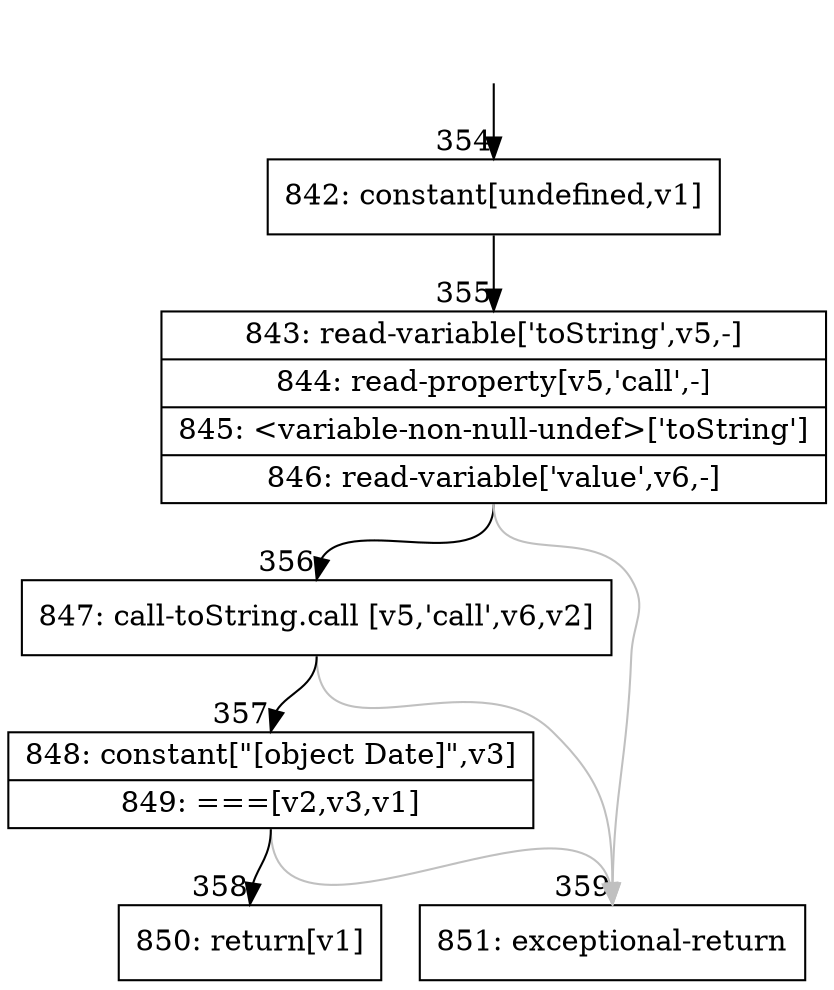 digraph {
rankdir="TD"
BB_entry34[shape=none,label=""];
BB_entry34 -> BB354 [tailport=s, headport=n, headlabel="    354"]
BB354 [shape=record label="{842: constant[undefined,v1]}" ] 
BB354 -> BB355 [tailport=s, headport=n, headlabel="      355"]
BB355 [shape=record label="{843: read-variable['toString',v5,-]|844: read-property[v5,'call',-]|845: \<variable-non-null-undef\>['toString']|846: read-variable['value',v6,-]}" ] 
BB355 -> BB356 [tailport=s, headport=n, headlabel="      356"]
BB355 -> BB359 [tailport=s, headport=n, color=gray, headlabel="      359"]
BB356 [shape=record label="{847: call-toString.call [v5,'call',v6,v2]}" ] 
BB356 -> BB357 [tailport=s, headport=n, headlabel="      357"]
BB356 -> BB359 [tailport=s, headport=n, color=gray]
BB357 [shape=record label="{848: constant[\"[object Date]\",v3]|849: ===[v2,v3,v1]}" ] 
BB357 -> BB358 [tailport=s, headport=n, headlabel="      358"]
BB357 -> BB359 [tailport=s, headport=n, color=gray]
BB358 [shape=record label="{850: return[v1]}" ] 
BB359 [shape=record label="{851: exceptional-return}" ] 
//#$~ 653
}
